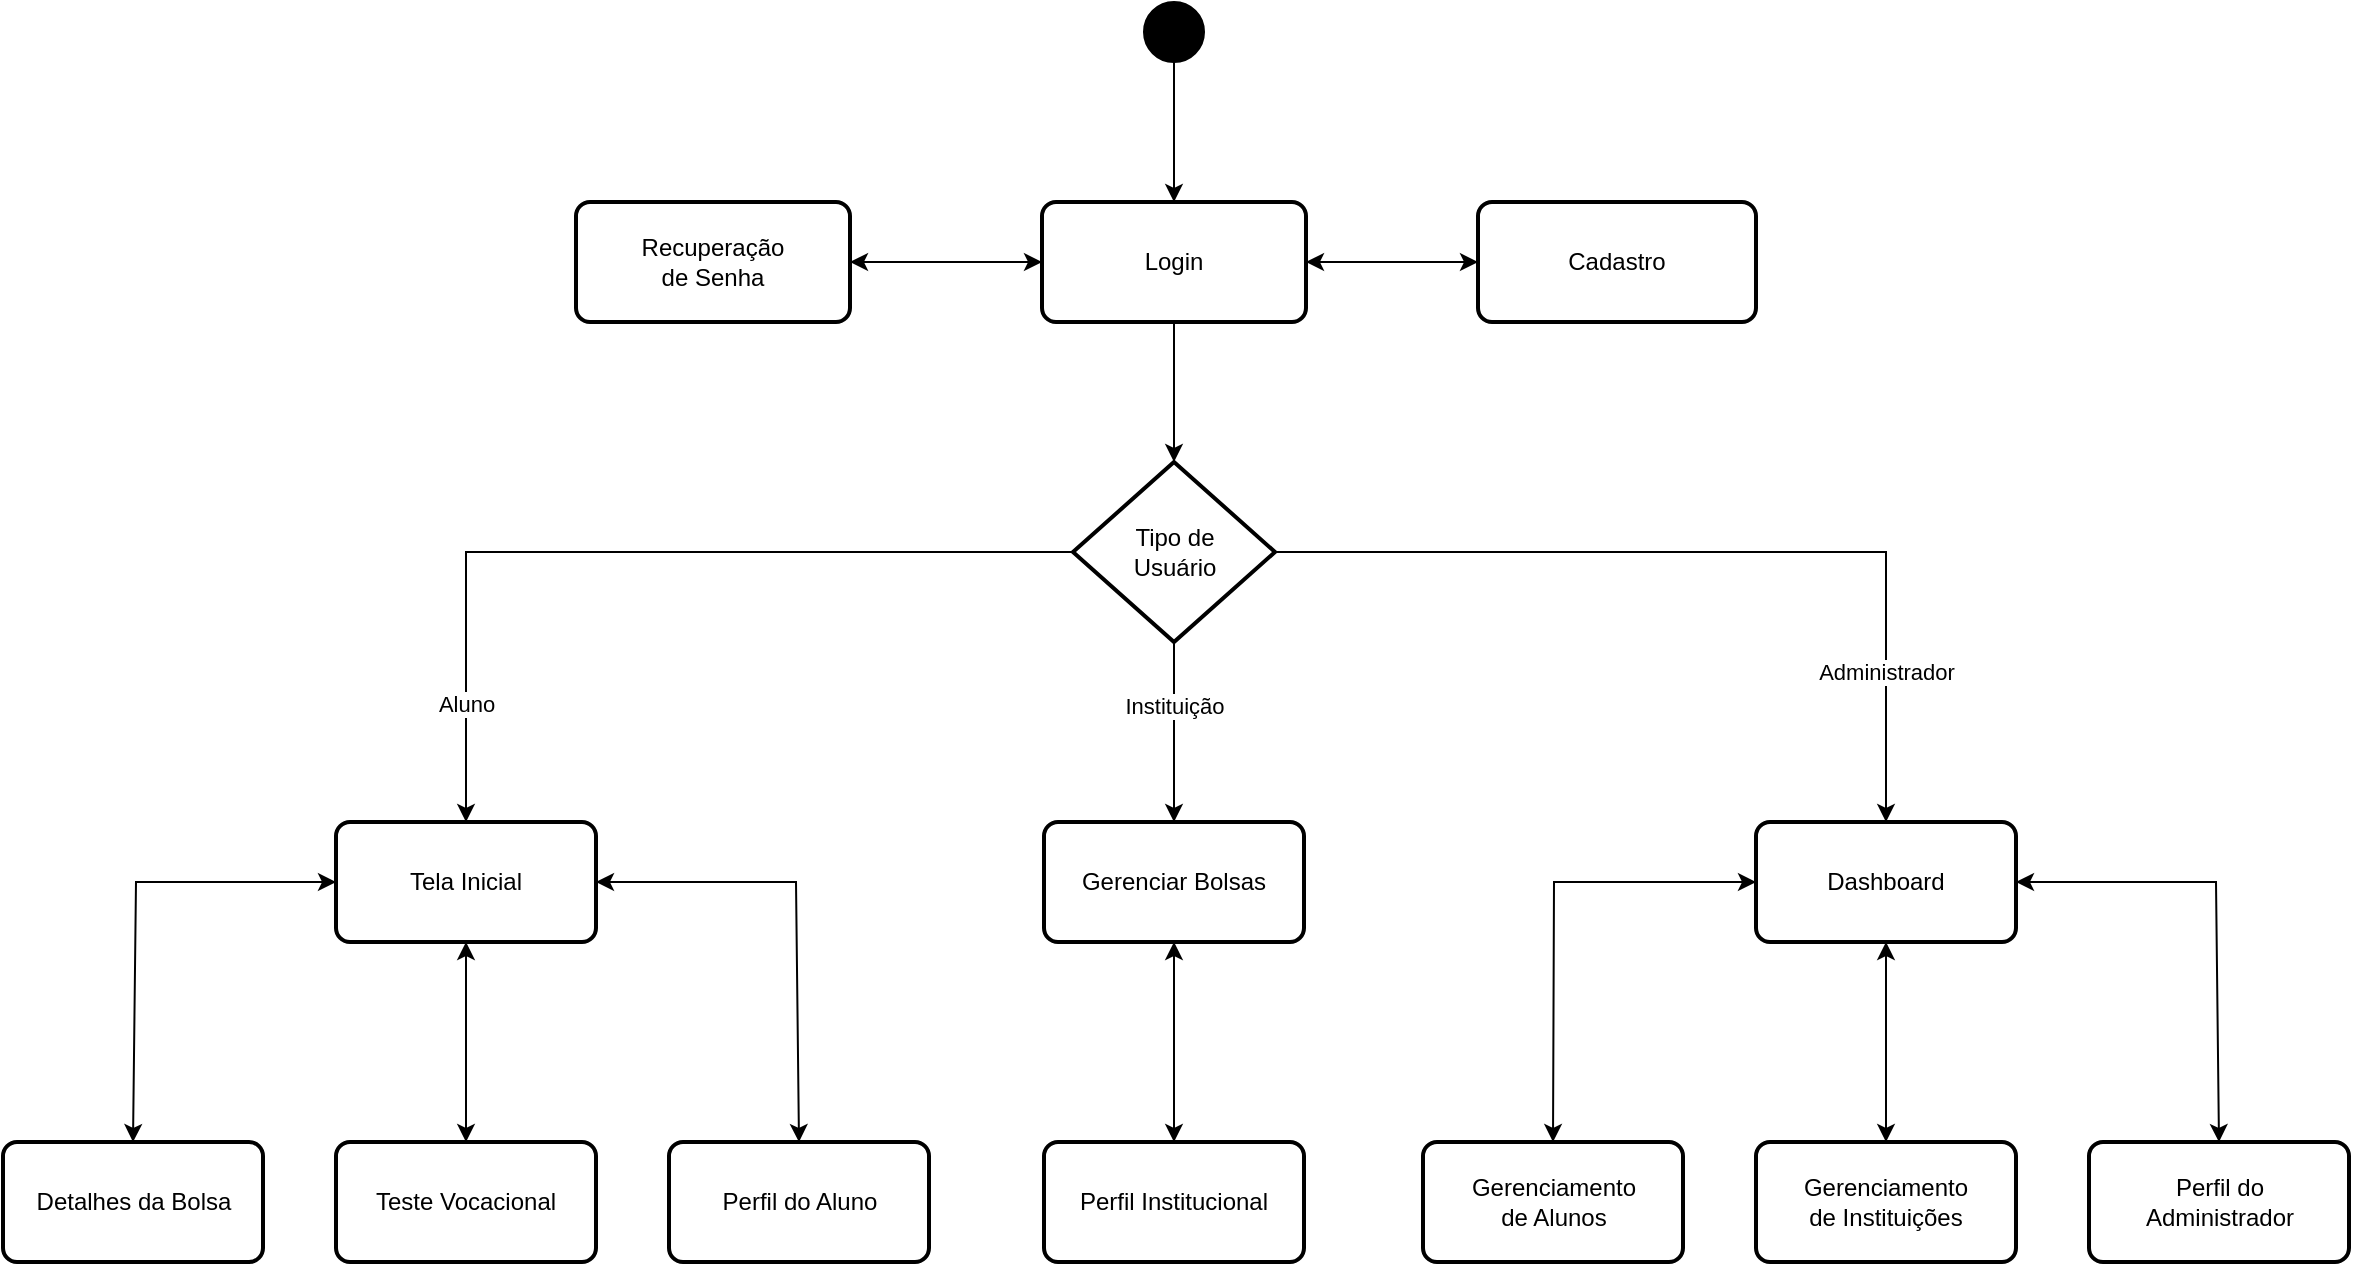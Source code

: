 <mxfile version="24.8.4">
  <diagram name="Página-1" id="2dK2UjkDzIWzSHj0DPxr">
    <mxGraphModel dx="2587" dy="884" grid="1" gridSize="10" guides="1" tooltips="1" connect="1" arrows="1" fold="1" page="1" pageScale="1" pageWidth="827" pageHeight="1169" math="0" shadow="0">
      <root>
        <mxCell id="0" />
        <mxCell id="1" parent="0" />
        <mxCell id="QAv7SoVQ9SZJyrw0kB7v-9" style="edgeStyle=orthogonalEdgeStyle;rounded=0;orthogonalLoop=1;jettySize=auto;html=1;exitX=0.5;exitY=1;exitDx=0;exitDy=0;entryX=0.5;entryY=0;entryDx=0;entryDy=0;" edge="1" parent="1" source="QAv7SoVQ9SZJyrw0kB7v-2" target="QAv7SoVQ9SZJyrw0kB7v-4">
          <mxGeometry relative="1" as="geometry" />
        </mxCell>
        <mxCell id="QAv7SoVQ9SZJyrw0kB7v-2" value="" style="ellipse;fillColor=strokeColor;html=1;" vertex="1" parent="1">
          <mxGeometry x="404" y="60" width="30" height="30" as="geometry" />
        </mxCell>
        <mxCell id="QAv7SoVQ9SZJyrw0kB7v-4" value="Login" style="rounded=1;whiteSpace=wrap;html=1;absoluteArcSize=1;arcSize=14;strokeWidth=2;" vertex="1" parent="1">
          <mxGeometry x="353" y="160" width="132" height="60" as="geometry" />
        </mxCell>
        <mxCell id="QAv7SoVQ9SZJyrw0kB7v-5" value="Cadastro" style="rounded=1;whiteSpace=wrap;html=1;absoluteArcSize=1;arcSize=14;strokeWidth=2;" vertex="1" parent="1">
          <mxGeometry x="571" y="160" width="139" height="60" as="geometry" />
        </mxCell>
        <mxCell id="QAv7SoVQ9SZJyrw0kB7v-6" value="Recuperação &lt;br&gt;de Senha" style="rounded=1;whiteSpace=wrap;html=1;absoluteArcSize=1;arcSize=14;strokeWidth=2;" vertex="1" parent="1">
          <mxGeometry x="120" y="160" width="137" height="60" as="geometry" />
        </mxCell>
        <mxCell id="QAv7SoVQ9SZJyrw0kB7v-15" value="Gerenciar Bolsas" style="rounded=1;whiteSpace=wrap;html=1;absoluteArcSize=1;arcSize=14;strokeWidth=2;" vertex="1" parent="1">
          <mxGeometry x="354" y="470" width="130" height="60" as="geometry" />
        </mxCell>
        <mxCell id="QAv7SoVQ9SZJyrw0kB7v-20" style="edgeStyle=orthogonalEdgeStyle;rounded=0;orthogonalLoop=1;jettySize=auto;html=1;exitX=0;exitY=0.5;exitDx=0;exitDy=0;exitPerimeter=0;entryX=0.5;entryY=0;entryDx=0;entryDy=0;" edge="1" parent="1" source="QAv7SoVQ9SZJyrw0kB7v-16" target="QAv7SoVQ9SZJyrw0kB7v-19">
          <mxGeometry relative="1" as="geometry" />
        </mxCell>
        <mxCell id="QAv7SoVQ9SZJyrw0kB7v-24" value="Aluno" style="edgeLabel;html=1;align=center;verticalAlign=middle;resizable=0;points=[];" vertex="1" connectable="0" parent="QAv7SoVQ9SZJyrw0kB7v-20">
          <mxGeometry x="0.641" relative="1" as="geometry">
            <mxPoint y="19" as="offset" />
          </mxGeometry>
        </mxCell>
        <mxCell id="QAv7SoVQ9SZJyrw0kB7v-21" style="edgeStyle=orthogonalEdgeStyle;rounded=0;orthogonalLoop=1;jettySize=auto;html=1;exitX=1;exitY=0.5;exitDx=0;exitDy=0;exitPerimeter=0;entryX=0.5;entryY=0;entryDx=0;entryDy=0;" edge="1" parent="1" source="QAv7SoVQ9SZJyrw0kB7v-16" target="QAv7SoVQ9SZJyrw0kB7v-18">
          <mxGeometry relative="1" as="geometry" />
        </mxCell>
        <mxCell id="QAv7SoVQ9SZJyrw0kB7v-25" value="Administrador" style="edgeLabel;html=1;align=center;verticalAlign=middle;resizable=0;points=[];" vertex="1" connectable="0" parent="QAv7SoVQ9SZJyrw0kB7v-21">
          <mxGeometry x="0.625" y="2" relative="1" as="geometry">
            <mxPoint x="-2" y="7" as="offset" />
          </mxGeometry>
        </mxCell>
        <mxCell id="QAv7SoVQ9SZJyrw0kB7v-22" style="edgeStyle=orthogonalEdgeStyle;rounded=0;orthogonalLoop=1;jettySize=auto;html=1;exitX=0.5;exitY=1;exitDx=0;exitDy=0;exitPerimeter=0;entryX=0.5;entryY=0;entryDx=0;entryDy=0;" edge="1" parent="1" source="QAv7SoVQ9SZJyrw0kB7v-16" target="QAv7SoVQ9SZJyrw0kB7v-15">
          <mxGeometry relative="1" as="geometry" />
        </mxCell>
        <mxCell id="QAv7SoVQ9SZJyrw0kB7v-23" value="Instituição" style="edgeLabel;html=1;align=center;verticalAlign=middle;resizable=0;points=[];" vertex="1" connectable="0" parent="QAv7SoVQ9SZJyrw0kB7v-22">
          <mxGeometry x="-0.294" relative="1" as="geometry">
            <mxPoint as="offset" />
          </mxGeometry>
        </mxCell>
        <mxCell id="QAv7SoVQ9SZJyrw0kB7v-16" value="Tipo de&lt;br&gt;Usuário" style="strokeWidth=2;html=1;shape=mxgraph.flowchart.decision;whiteSpace=wrap;" vertex="1" parent="1">
          <mxGeometry x="368.5" y="290" width="101" height="90" as="geometry" />
        </mxCell>
        <mxCell id="QAv7SoVQ9SZJyrw0kB7v-17" style="edgeStyle=orthogonalEdgeStyle;rounded=0;orthogonalLoop=1;jettySize=auto;html=1;exitX=0.5;exitY=1;exitDx=0;exitDy=0;entryX=0.5;entryY=0;entryDx=0;entryDy=0;entryPerimeter=0;" edge="1" parent="1" source="QAv7SoVQ9SZJyrw0kB7v-4" target="QAv7SoVQ9SZJyrw0kB7v-16">
          <mxGeometry relative="1" as="geometry" />
        </mxCell>
        <mxCell id="QAv7SoVQ9SZJyrw0kB7v-18" value="Dashboard" style="rounded=1;whiteSpace=wrap;html=1;absoluteArcSize=1;arcSize=14;strokeWidth=2;" vertex="1" parent="1">
          <mxGeometry x="710" y="470" width="130" height="60" as="geometry" />
        </mxCell>
        <mxCell id="QAv7SoVQ9SZJyrw0kB7v-19" value="Tela Inicial" style="rounded=1;whiteSpace=wrap;html=1;absoluteArcSize=1;arcSize=14;strokeWidth=2;" vertex="1" parent="1">
          <mxGeometry y="470" width="130" height="60" as="geometry" />
        </mxCell>
        <mxCell id="QAv7SoVQ9SZJyrw0kB7v-26" value="Perfil do Aluno" style="rounded=1;whiteSpace=wrap;html=1;absoluteArcSize=1;arcSize=14;strokeWidth=2;" vertex="1" parent="1">
          <mxGeometry x="166.5" y="630" width="130" height="60" as="geometry" />
        </mxCell>
        <mxCell id="QAv7SoVQ9SZJyrw0kB7v-27" value="Detalhes da Bolsa" style="rounded=1;whiteSpace=wrap;html=1;absoluteArcSize=1;arcSize=14;strokeWidth=2;" vertex="1" parent="1">
          <mxGeometry x="-166.5" y="630" width="130" height="60" as="geometry" />
        </mxCell>
        <mxCell id="QAv7SoVQ9SZJyrw0kB7v-28" value="Teste Vocacional" style="rounded=1;whiteSpace=wrap;html=1;absoluteArcSize=1;arcSize=14;strokeWidth=2;" vertex="1" parent="1">
          <mxGeometry y="630" width="130" height="60" as="geometry" />
        </mxCell>
        <mxCell id="QAv7SoVQ9SZJyrw0kB7v-29" value="Perfil Institucional" style="rounded=1;whiteSpace=wrap;html=1;absoluteArcSize=1;arcSize=14;strokeWidth=2;" vertex="1" parent="1">
          <mxGeometry x="354" y="630" width="130" height="60" as="geometry" />
        </mxCell>
        <mxCell id="QAv7SoVQ9SZJyrw0kB7v-31" value="Perfil do &lt;br&gt;Administrador" style="rounded=1;whiteSpace=wrap;html=1;absoluteArcSize=1;arcSize=14;strokeWidth=2;" vertex="1" parent="1">
          <mxGeometry x="876.5" y="630" width="130" height="60" as="geometry" />
        </mxCell>
        <mxCell id="QAv7SoVQ9SZJyrw0kB7v-32" value="Gerenciamento&lt;br&gt;de Alunos" style="rounded=1;whiteSpace=wrap;html=1;absoluteArcSize=1;arcSize=14;strokeWidth=2;" vertex="1" parent="1">
          <mxGeometry x="543.5" y="630" width="130" height="60" as="geometry" />
        </mxCell>
        <mxCell id="QAv7SoVQ9SZJyrw0kB7v-33" value="Gerenciamento&lt;br&gt;de Instituições" style="rounded=1;whiteSpace=wrap;html=1;absoluteArcSize=1;arcSize=14;strokeWidth=2;" vertex="1" parent="1">
          <mxGeometry x="710" y="630" width="130" height="60" as="geometry" />
        </mxCell>
        <mxCell id="QAv7SoVQ9SZJyrw0kB7v-44" value="" style="endArrow=classic;startArrow=classic;html=1;rounded=0;entryX=0;entryY=0.5;entryDx=0;entryDy=0;exitX=1;exitY=0.5;exitDx=0;exitDy=0;" edge="1" parent="1" source="QAv7SoVQ9SZJyrw0kB7v-6" target="QAv7SoVQ9SZJyrw0kB7v-4">
          <mxGeometry width="50" height="50" relative="1" as="geometry">
            <mxPoint x="-20" y="220" as="sourcePoint" />
            <mxPoint x="30" y="170" as="targetPoint" />
          </mxGeometry>
        </mxCell>
        <mxCell id="QAv7SoVQ9SZJyrw0kB7v-45" value="" style="endArrow=classic;startArrow=classic;html=1;rounded=0;entryX=0;entryY=0.5;entryDx=0;entryDy=0;exitX=1;exitY=0.5;exitDx=0;exitDy=0;" edge="1" parent="1" source="QAv7SoVQ9SZJyrw0kB7v-4" target="QAv7SoVQ9SZJyrw0kB7v-5">
          <mxGeometry width="50" height="50" relative="1" as="geometry">
            <mxPoint x="510" y="310" as="sourcePoint" />
            <mxPoint x="560" y="260" as="targetPoint" />
          </mxGeometry>
        </mxCell>
        <mxCell id="QAv7SoVQ9SZJyrw0kB7v-46" value="" style="endArrow=classic;startArrow=classic;html=1;rounded=0;exitX=0.5;exitY=0;exitDx=0;exitDy=0;entryX=0;entryY=0.5;entryDx=0;entryDy=0;" edge="1" parent="1" source="QAv7SoVQ9SZJyrw0kB7v-32" target="QAv7SoVQ9SZJyrw0kB7v-18">
          <mxGeometry width="50" height="50" relative="1" as="geometry">
            <mxPoint x="640" y="600" as="sourcePoint" />
            <mxPoint x="690" y="550" as="targetPoint" />
            <Array as="points">
              <mxPoint x="609" y="500" />
            </Array>
          </mxGeometry>
        </mxCell>
        <mxCell id="QAv7SoVQ9SZJyrw0kB7v-48" value="" style="endArrow=classic;startArrow=classic;html=1;rounded=0;entryX=0.5;entryY=1;entryDx=0;entryDy=0;exitX=0.5;exitY=0;exitDx=0;exitDy=0;" edge="1" parent="1" source="QAv7SoVQ9SZJyrw0kB7v-33" target="QAv7SoVQ9SZJyrw0kB7v-18">
          <mxGeometry width="50" height="50" relative="1" as="geometry">
            <mxPoint x="780" y="630" as="sourcePoint" />
            <mxPoint x="830" y="580" as="targetPoint" />
          </mxGeometry>
        </mxCell>
        <mxCell id="QAv7SoVQ9SZJyrw0kB7v-49" value="" style="endArrow=classic;startArrow=classic;html=1;rounded=0;exitX=1;exitY=0.5;exitDx=0;exitDy=0;entryX=0.5;entryY=0;entryDx=0;entryDy=0;" edge="1" parent="1" source="QAv7SoVQ9SZJyrw0kB7v-18" target="QAv7SoVQ9SZJyrw0kB7v-31">
          <mxGeometry width="50" height="50" relative="1" as="geometry">
            <mxPoint x="730" y="620" as="sourcePoint" />
            <mxPoint x="780" y="570" as="targetPoint" />
            <Array as="points">
              <mxPoint x="940" y="500" />
            </Array>
          </mxGeometry>
        </mxCell>
        <mxCell id="QAv7SoVQ9SZJyrw0kB7v-50" value="" style="endArrow=classic;startArrow=classic;html=1;rounded=0;entryX=0.5;entryY=1;entryDx=0;entryDy=0;exitX=0.5;exitY=0;exitDx=0;exitDy=0;" edge="1" parent="1" source="QAv7SoVQ9SZJyrw0kB7v-29" target="QAv7SoVQ9SZJyrw0kB7v-15">
          <mxGeometry width="50" height="50" relative="1" as="geometry">
            <mxPoint x="280" y="570" as="sourcePoint" />
            <mxPoint x="330" y="520" as="targetPoint" />
          </mxGeometry>
        </mxCell>
        <mxCell id="QAv7SoVQ9SZJyrw0kB7v-51" value="" style="endArrow=classic;startArrow=classic;html=1;rounded=0;entryX=0.5;entryY=1;entryDx=0;entryDy=0;exitX=0.5;exitY=0;exitDx=0;exitDy=0;" edge="1" parent="1" source="QAv7SoVQ9SZJyrw0kB7v-28" target="QAv7SoVQ9SZJyrw0kB7v-19">
          <mxGeometry width="50" height="50" relative="1" as="geometry">
            <mxPoint x="-210" y="570" as="sourcePoint" />
            <mxPoint x="-160" y="520" as="targetPoint" />
          </mxGeometry>
        </mxCell>
        <mxCell id="QAv7SoVQ9SZJyrw0kB7v-52" value="" style="endArrow=classic;startArrow=classic;html=1;rounded=0;entryX=0;entryY=0.5;entryDx=0;entryDy=0;exitX=0.5;exitY=0;exitDx=0;exitDy=0;" edge="1" parent="1" source="QAv7SoVQ9SZJyrw0kB7v-27" target="QAv7SoVQ9SZJyrw0kB7v-19">
          <mxGeometry width="50" height="50" relative="1" as="geometry">
            <mxPoint x="-90" y="550" as="sourcePoint" />
            <mxPoint x="-40" y="500" as="targetPoint" />
            <Array as="points">
              <mxPoint x="-100" y="500" />
            </Array>
          </mxGeometry>
        </mxCell>
        <mxCell id="QAv7SoVQ9SZJyrw0kB7v-53" value="" style="endArrow=classic;startArrow=classic;html=1;rounded=0;exitX=1;exitY=0.5;exitDx=0;exitDy=0;entryX=0.5;entryY=0;entryDx=0;entryDy=0;" edge="1" parent="1" source="QAv7SoVQ9SZJyrw0kB7v-19" target="QAv7SoVQ9SZJyrw0kB7v-26">
          <mxGeometry width="50" height="50" relative="1" as="geometry">
            <mxPoint x="170" y="550" as="sourcePoint" />
            <mxPoint x="220" y="500" as="targetPoint" />
            <Array as="points">
              <mxPoint x="230" y="500" />
            </Array>
          </mxGeometry>
        </mxCell>
      </root>
    </mxGraphModel>
  </diagram>
</mxfile>
